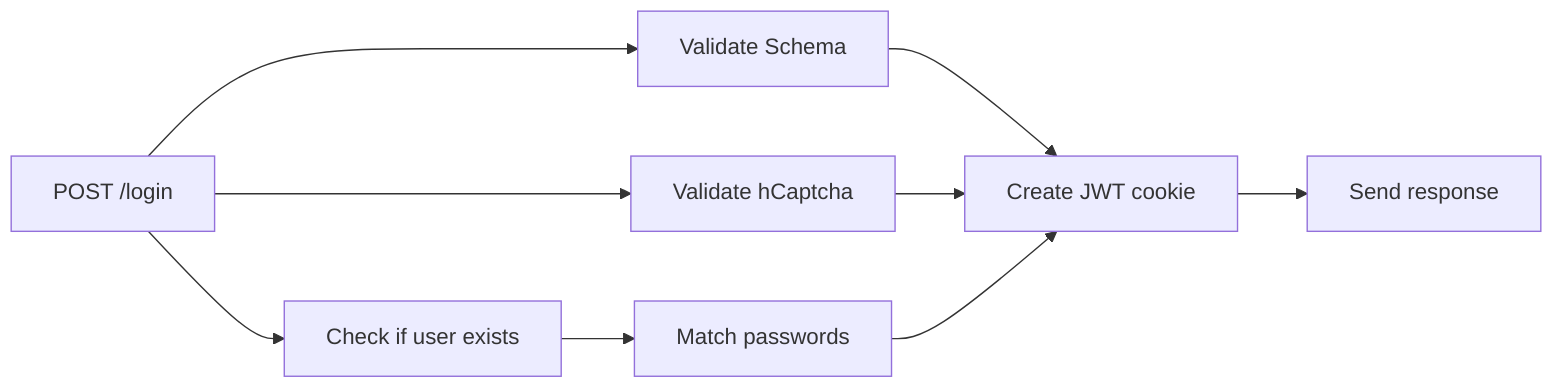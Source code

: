 flowchart LR
    A[POST /login]
    A --> D[Validate Schema] --> J
    A --> E[Validate hCaptcha] --> J

    A --> F[Check if user exists]
    F --> H[Match passwords]--> J
    
            
    J[Create JWT cookie] --> X[Send response]